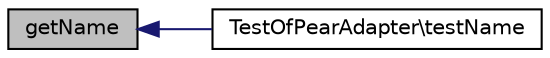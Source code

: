 digraph "getName"
{
  edge [fontname="Helvetica",fontsize="10",labelfontname="Helvetica",labelfontsize="10"];
  node [fontname="Helvetica",fontsize="10",shape=record];
  rankdir="LR";
  Node1 [label="getName",height=0.2,width=0.4,color="black", fillcolor="grey75", style="filled" fontcolor="black"];
  Node1 -> Node2 [dir="back",color="midnightblue",fontsize="10",style="solid",fontname="Helvetica"];
  Node2 [label="TestOfPearAdapter\\testName",height=0.2,width=0.4,color="black", fillcolor="white", style="filled",URL="$class_test_of_pear_adapter.html#a5da3848665ae1f5e576af6dde2e763a3"];
}
